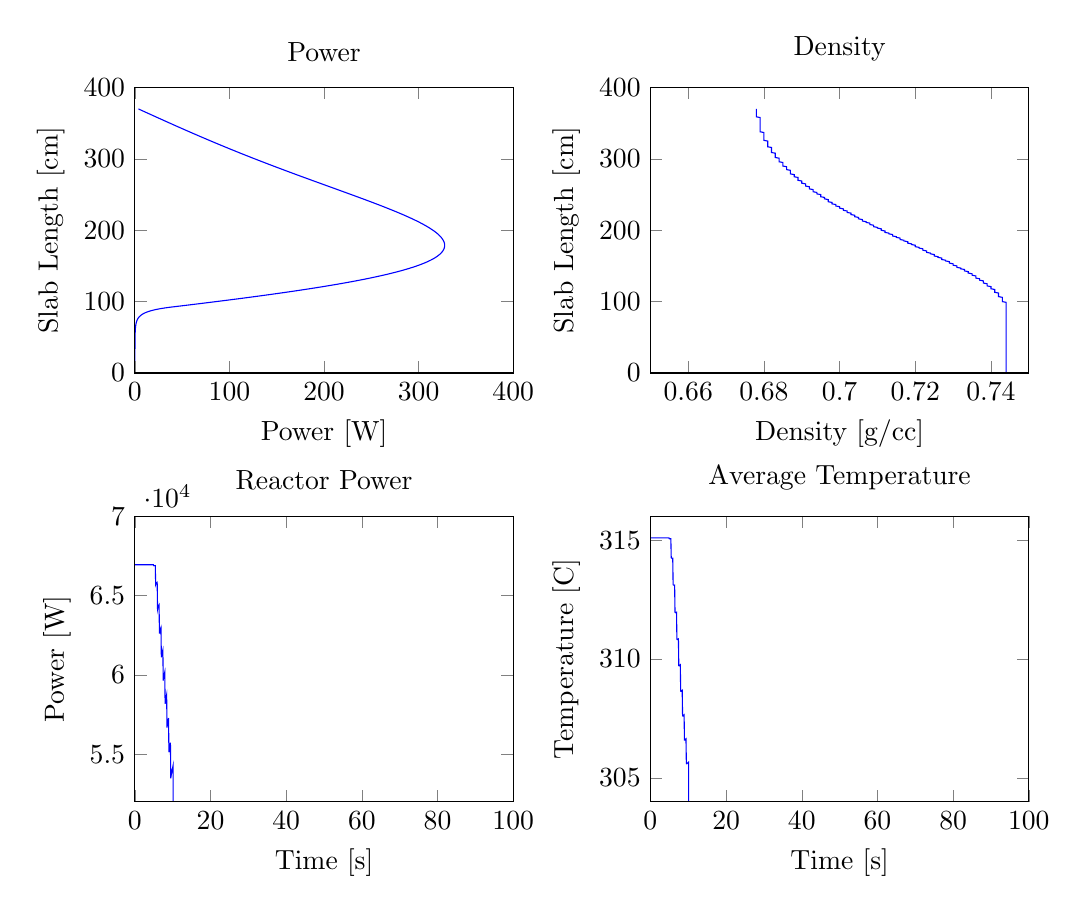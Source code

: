% This file was created by matlab2tikz v0.1.4.
% Copyright (c) 2008--2011, Nico Schlömer <nico.schloemer@gmail.com>
% All rights reserved.
% 
% The latest updates can be retrieved from
%   http://www.mathworks.com/matlabcentral/fileexchange/22022-matlab2tikz
% where you can also make suggestions and rate matlab2tikz.
% 
\begin{tikzpicture}

\begin{axis}[%
name=plot1,
scale only axis,
width=1.892in,
height=1.427in,
xmin=0, xmax=400,
ymin=0, ymax=400,
xlabel={Power [W]},
ylabel={Slab Length [cm]},
title={Power},
axis on top]
\addplot [
color=blue,
solid
]
coordinates{
 (0.003,1)(0.005,2)(0.007,3)(0.008,4)(0.01,5)(0.011,6)(0.013,7)(0.015,8)(0.017,9)(0.018,10)(0.02,11)(0.022,12)(0.024,13)(0.027,14)(0.029,15)(0.031,16)(0.033,17)(0.036,18)(0.038,19)(0.041,20)(0.044,21)(0.046,22)(0.049,23)(0.052,24)(0.056,25)(0.059,26)(0.062,27)(0.066,28)(0.07,29)(0.073,30)(0.078,31)(0.082,32)(0.086,33)(0.091,34)(0.096,35)(0.101,36)(0.106,37)(0.112,38)(0.118,39)(0.125,40)(0.131,41)(0.139,42)(0.146,43)(0.155,44)(0.163,45)(0.173,46)(0.183,47)(0.194,48)(0.207,49)(0.22,50)(0.234,51)(0.25,52)(0.268,53)(0.288,54)(0.31,55)(0.334,56)(0.362,57)(0.393,58)(0.428,59)(0.467,60)(0.513,61)(0.564,62)(0.624,63)(0.692,64)(0.77,65)(0.861,66)(0.965,67)(1.086,68)(1.227,69)(1.39,70)(1.58,71)(1.801,72)(2.059,73)(2.361,74)(2.713,75)(3.125,76)(3.607,77)(4.172,78)(4.834,79)(5.61,80)(6.52,81)(7.589,82)(8.843,83)(10.317,84)(12.047,85)(14.08,86)(16.47,87)(19.278,88)(22.579,89)(26.461,90)(31.026,91)(36.395,92)(42.708,93)(48.988,94)(55.233,95)(61.44,96)(67.607,97)(73.732,98)(79.813,99)(85.848,100)(91.835,101)(97.772,102)(103.658,103)(109.49,104)(115.266,105)(120.985,106)(126.645,107)(132.245,108)(137.782,109)(143.255,110)(148.663,111)(154.005,112)(159.277,113)(164.481,114)(169.613,115)(174.673,116)(179.659,117)(184.57,118)(189.406,119)(194.165,120)(198.846,121)(203.447,122)(207.969,123)(212.41,124)(216.77,125)(221.047,126)(225.242,127)(229.352,128)(233.379,129)(237.32,130)(241.177,131)(244.947,132)(248.632,133)(252.23,134)(255.741,135)(259.165,136)(262.502,137)(265.751,138)(268.914,139)(271.988,140)(274.975,141)(277.875,142)(280.687,143)(283.412,144)(286.05,145)(288.602,146)(291.066,147)(293.444,148)(295.737,149)(297.943,150)(300.065,151)(302.102,152)(304.054,153)(305.923,154)(307.708,155)(309.411,156)(311.032,157)(312.571,158)(314.03,159)(315.409,160)(316.708,161)(317.929,162)(319.072,163)(320.138,164)(321.128,165)(322.043,166)(322.883,167)(323.649,168)(324.343,169)(324.965,170)(325.516,171)(325.997,172)(326.409,173)(326.753,174)(327.03,175)(327.241,176)(327.387,177)(327.469,178)(327.487,179)(327.444,180)(327.339,181)(327.175,182)(326.952,183)(326.671,184)(326.333,185)(325.939,186)(325.49,187)(324.988,188)(324.433,189)(323.826,190)(323.169,191)(322.462,192)(321.707,193)(320.905,194)(320.056,195)(319.161,196)(318.223,197)(317.241,198)(316.217,199)(315.151,200)(314.045,201)(312.9,202)(311.717,203)(310.496,204)(309.239,205)(307.947,206)(306.62,207)(305.26,208)(303.867,209)(302.442,210)(300.987,211)(299.502,212)(297.989,213)(296.447,214)(294.878,215)(293.283,216)(291.662,217)(290.017,218)(288.348,219)(286.656,220)(284.942,221)(283.207,222)(281.451,223)(279.675,224)(277.881,225)(276.068,226)(274.237,227)(272.39,228)(270.526,229)(268.647,230)(266.753,231)(264.845,232)(262.924,233)(260.989,234)(259.043,235)(257.085,236)(255.116,237)(253.136,238)(251.147,239)(249.148,240)(247.141,241)(245.126,242)(243.102,243)(241.072,244)(239.035,245)(236.992,246)(234.944,247)(232.89,248)(230.831,249)(228.768,250)(226.701,251)(224.631,252)(222.558,253)(220.482,254)(218.404,255)(216.324,256)(214.242,257)(212.159,258)(210.076,259)(207.992,260)(205.907,261)(203.823,262)(201.74,263)(199.657,264)(197.575,265)(195.494,266)(193.415,267)(191.338,268)(189.263,269)(187.19,270)(185.12,271)(183.053,272)(180.988,273)(178.927,274)(176.869,275)(174.814,276)(172.763,277)(170.717,278)(168.674,279)(166.635,280)(164.601,281)(162.571,282)(160.546,283)(158.525,284)(156.51,285)(154.499,286)(152.493,287)(150.493,288)(148.498,289)(146.508,290)(144.524,291)(142.545,292)(140.571,293)(138.604,294)(136.641,295)(134.685,296)(132.735,297)(130.79,298)(128.851,299)(126.918,300)(124.991,301)(123.07,302)(121.154,303)(119.245,304)(117.341,305)(115.444,306)(113.552,307)(111.667,308)(109.787,309)(107.913,310)(106.045,311)(104.183,312)(102.327,313)(100.476,314)(98.631,315)(96.792,316)(94.959,317)(93.131,318)(91.309,319)(89.492,320)(87.681,321)(85.875,322)(84.074,323)(82.279,324)(80.489,325)(78.704,326)(76.924,327)(75.15,328)(73.38,329)(71.615,330)(69.854,331)(68.099,332)(66.348,333)(64.601,334)(62.859,335)(61.121,336)(59.388,337)(57.658,338)(55.933,339)(54.211,340)(52.493,341)(50.779,342)(49.069,343)(47.362,344)(45.659,345)(43.959,346)(42.262,347)(40.568,348)(38.877,349)(37.189,350)(35.504,351)(33.821,352)(32.141,353)(30.463,354)(28.787,355)(27.114,356)(25.443,357)(23.773,358)(22.105,359)(20.439,360)(18.775,361)(17.112,362)(15.45,363)(13.79,364)(12.13,365)(10.471,366)(8.814,367)(7.156,368)(5.5,369)(3.844,370) 
};

\end{axis}

\begin{axis}[%
name=plot2,
at=(plot1.right of south east), anchor=left of south west,
scale only axis,
width=1.892in,
height=1.427in,
xmin=0.65, xmax=0.75,
ymin=0, ymax=400,
xlabel={$\text{Density [g}/\text{cc]}$},
ylabel={Slab Length [cm]},
title={Density},
axis on top]
\addplot [
color=blue,
solid
]
coordinates{
 (0.744,1)(0.744,2)(0.744,3)(0.744,4)(0.744,5)(0.744,6)(0.744,7)(0.744,8)(0.744,9)(0.744,10)(0.744,11)(0.744,12)(0.744,13)(0.744,14)(0.744,15)(0.744,16)(0.744,17)(0.744,18)(0.744,19)(0.744,20)(0.744,21)(0.744,22)(0.744,23)(0.744,24)(0.744,25)(0.744,26)(0.744,27)(0.744,28)(0.744,29)(0.744,30)(0.744,31)(0.744,32)(0.744,33)(0.744,34)(0.744,35)(0.744,36)(0.744,37)(0.744,38)(0.744,39)(0.744,40)(0.744,41)(0.744,42)(0.744,43)(0.744,44)(0.744,45)(0.744,46)(0.744,47)(0.744,48)(0.744,49)(0.744,50)(0.744,51)(0.744,52)(0.744,53)(0.744,54)(0.744,55)(0.744,56)(0.744,57)(0.744,58)(0.744,59)(0.744,60)(0.744,61)(0.744,62)(0.744,63)(0.744,64)(0.744,65)(0.744,66)(0.744,67)(0.744,68)(0.744,69)(0.744,70)(0.744,71)(0.744,72)(0.744,73)(0.744,74)(0.744,75)(0.744,76)(0.744,77)(0.744,78)(0.744,79)(0.744,80)(0.744,81)(0.744,82)(0.744,83)(0.744,84)(0.744,85)(0.744,86)(0.744,87)(0.744,88)(0.744,89)(0.744,90)(0.744,91)(0.744,92)(0.744,93)(0.744,94)(0.744,95)(0.744,96)(0.744,97)(0.744,98)(0.744,99)(0.743,100)(0.743,101)(0.743,102)(0.743,103)(0.743,104)(0.743,105)(0.743,106)(0.742,107)(0.742,108)(0.742,109)(0.742,110)(0.742,111)(0.742,112)(0.741,113)(0.741,114)(0.741,115)(0.741,116)(0.741,117)(0.74,118)(0.74,119)(0.74,120)(0.74,121)(0.739,122)(0.739,123)(0.739,124)(0.739,125)(0.738,126)(0.738,127)(0.738,128)(0.738,129)(0.737,130)(0.737,131)(0.737,132)(0.736,133)(0.736,134)(0.736,135)(0.736,136)(0.735,137)(0.735,138)(0.735,139)(0.734,140)(0.734,141)(0.734,142)(0.733,143)(0.733,144)(0.733,145)(0.732,146)(0.732,147)(0.731,148)(0.731,149)(0.731,150)(0.73,151)(0.73,152)(0.73,153)(0.729,154)(0.729,155)(0.729,156)(0.728,157)(0.728,158)(0.727,159)(0.727,160)(0.727,161)(0.726,162)(0.726,163)(0.725,164)(0.725,165)(0.725,166)(0.724,167)(0.724,168)(0.723,169)(0.723,170)(0.723,171)(0.722,172)(0.722,173)(0.722,174)(0.721,175)(0.721,176)(0.72,177)(0.72,178)(0.72,179)(0.719,180)(0.719,181)(0.718,182)(0.718,183)(0.718,184)(0.717,185)(0.717,186)(0.716,187)(0.716,188)(0.716,189)(0.715,190)(0.715,191)(0.714,192)(0.714,193)(0.714,194)(0.713,195)(0.713,196)(0.712,197)(0.712,198)(0.712,199)(0.711,200)(0.711,201)(0.711,202)(0.71,203)(0.71,204)(0.709,205)(0.709,206)(0.709,207)(0.708,208)(0.708,209)(0.708,210)(0.707,211)(0.707,212)(0.706,213)(0.706,214)(0.706,215)(0.705,216)(0.705,217)(0.705,218)(0.704,219)(0.704,220)(0.704,221)(0.703,222)(0.703,223)(0.703,224)(0.702,225)(0.702,226)(0.702,227)(0.701,228)(0.701,229)(0.701,230)(0.7,231)(0.7,232)(0.7,233)(0.699,234)(0.699,235)(0.699,236)(0.698,237)(0.698,238)(0.698,239)(0.697,240)(0.697,241)(0.697,242)(0.697,243)(0.696,244)(0.696,245)(0.696,246)(0.695,247)(0.695,248)(0.695,249)(0.695,250)(0.694,251)(0.694,252)(0.694,253)(0.693,254)(0.693,255)(0.693,256)(0.693,257)(0.692,258)(0.692,259)(0.692,260)(0.692,261)(0.691,262)(0.691,263)(0.691,264)(0.691,265)(0.69,266)(0.69,267)(0.69,268)(0.69,269)(0.689,270)(0.689,271)(0.689,272)(0.689,273)(0.689,274)(0.688,275)(0.688,276)(0.688,277)(0.688,278)(0.687,279)(0.687,280)(0.687,281)(0.687,282)(0.687,283)(0.687,284)(0.686,285)(0.686,286)(0.686,287)(0.686,288)(0.686,289)(0.685,290)(0.685,291)(0.685,292)(0.685,293)(0.685,294)(0.685,295)(0.684,296)(0.684,297)(0.684,298)(0.684,299)(0.684,300)(0.684,301)(0.683,302)(0.683,303)(0.683,304)(0.683,305)(0.683,306)(0.683,307)(0.683,308)(0.682,309)(0.682,310)(0.682,311)(0.682,312)(0.682,313)(0.682,314)(0.682,315)(0.682,316)(0.681,317)(0.681,318)(0.681,319)(0.681,320)(0.681,321)(0.681,322)(0.681,323)(0.681,324)(0.681,325)(0.68,326)(0.68,327)(0.68,328)(0.68,329)(0.68,330)(0.68,331)(0.68,332)(0.68,333)(0.68,334)(0.68,335)(0.68,336)(0.68,337)(0.679,338)(0.679,339)(0.679,340)(0.679,341)(0.679,342)(0.679,343)(0.679,344)(0.679,345)(0.679,346)(0.679,347)(0.679,348)(0.679,349)(0.679,350)(0.679,351)(0.679,352)(0.679,353)(0.679,354)(0.679,355)(0.679,356)(0.679,357)(0.679,358)(0.678,359)(0.678,360)(0.678,361)(0.678,362)(0.678,363)(0.678,364)(0.678,365)(0.678,366)(0.678,367)(0.678,368)(0.678,369)(0.678,370) 
};

\end{axis}

\begin{axis}[%
name=plot4,
at=(plot2.below south west), anchor=above north west,
scale only axis,
width=1.892in,
height=1.427in,
xmin=0, xmax=100,
ymin=304, ymax=316,
xlabel={Time [s]},
ylabel={Temperature [C]},
title={Average Temperature},
axis on top]
\addplot [
color=blue,
solid
]
coordinates{
 (0,315.093)(0.1,315.093)(0.2,315.093)(0.3,315.093)(0.4,315.093)(0.5,315.093)(0.6,315.093)(0.7,315.093)(0.8,315.093)(0.9,315.093)(1,315.093)(1.1,315.093)(1.2,315.093)(1.3,315.093)(1.4,315.093)(1.5,315.093)(1.6,315.093)(1.7,315.093)(1.8,315.093)(1.9,315.093)(2,315.093)(2.1,315.093)(2.2,315.093)(2.3,315.093)(2.4,315.093)(2.5,315.093)(2.6,315.093)(2.7,315.093)(2.8,315.093)(2.9,315.093)(3,315.093)(3.1,315.093)(3.2,315.093)(3.3,315.093)(3.4,315.093)(3.5,315.093)(3.6,315.093)(3.7,315.093)(3.8,315.093)(3.9,315.093)(4,315.093)(4.1,315.093)(4.2,315.093)(4.3,315.093)(4.4,315.093)(4.5,315.093)(4.6,315.093)(4.7,315.093)(4.8,315.093)(4.9,315.093)(5,315.055)(5.1,315.054)(5.2,315.054)(5.3,315.054)(5.4,315.054)(5.5,314.255)(5.6,314.239)(5.7,314.237)(5.8,314.236)(5.9,314.236)(6,313.123)(6.1,313.104)(6.2,313.105)(6.3,313.107)(6.4,313.108)(6.5,311.965)(6.6,311.95)(6.7,311.955)(6.8,311.961)(6.9,311.967)(7,310.826)(7.1,310.815)(7.2,310.825)(7.3,310.835)(7.4,310.845)(7.5,309.719)(7.6,309.712)(7.7,309.725)(7.8,309.738)(7.9,309.752)(8,308.645)(8.1,308.642)(8.2,308.657)(8.3,308.672)(8.4,308.687)(8.5,307.604)(8.6,307.601)(8.7,307.617)(8.8,307.633)(8.9,307.649)(9,306.589)(9.1,306.587)(9.2,306.603)(9.3,306.618)(9.4,306.634)(9.5,305.597)(9.6,305.594)(9.7,305.608)(9.8,305.622)(9.9,305.636)(10,305.65)(10.1,305.664)(10.199,2.164) 
};

\end{axis}

\begin{axis}[%
at=(plot4.left of south west), anchor=right of south east,
scale only axis,
width=1.892in,
height=1.427in,
xmin=0, xmax=100,
ymin=52000, ymax=70000,
xlabel={Time [s]},
ylabel={Power [W]},
title={Reactor Power},
axis on top]
\addplot [
color=blue,
solid
]
coordinates{
 (0,66945.4)(0.1,66945.4)(0.2,66945.4)(0.3,66945.4)(0.4,66945.4)(0.5,66945.4)(0.6,66945.4)(0.7,66945.4)(0.8,66945.4)(0.9,66945.4)(1,66945.4)(1.1,66945.4)(1.2,66945.4)(1.3,66945.4)(1.4,66945.4)(1.5,66945.4)(1.6,66945.4)(1.7,66945.4)(1.8,66945.4)(1.9,66945.4)(2,66945.4)(2.1,66945.4)(2.2,66945.4)(2.3,66945.4)(2.4,66945.4)(2.5,66945.4)(2.6,66945.4)(2.7,66945.4)(2.8,66945.4)(2.9,66945.4)(3,66945.4)(3.1,66945.4)(3.2,66945.4)(3.3,66945.4)(3.4,66945.4)(3.5,66945.4)(3.6,66945.4)(3.7,66945.4)(3.8,66945.4)(3.9,66945.4)(4,66945.4)(4.1,66945.4)(4.2,66945.4)(4.3,66945.4)(4.4,66945.4)(4.5,66945.4)(4.6,66945.4)(4.7,66945.4)(4.8,66945.4)(4.9,66945.4)(5,66890.2)(5.1,66893.5)(5.2,66894.4)(5.3,66895.2)(5.4,66896)(5.5,65709.4)(5.6,65782.5)(5.7,65802.9)(5.8,65821.9)(5.9,65840.6)(6,64146.9)(6.1,64270.5)(6.2,64319.5)(6.3,64366.1)(6.4,64411.6)(6.5,62609.2)(6.6,62762.8)(6.7,62839.7)(6.8,62913)(6.9,62984.3)(7,61110.9)(7.1,61287.8)(7.2,61388.1)(7.3,61484.1)(7.4,61577)(7.5,59640.4)(7.6,59833.7)(7.7,59951.9)(7.8,60065.1)(7.9,60174.5)(8,58173.5)(8.1,58376.5)(8.2,58506.6)(8.3,58631.1)(8.4,58751.5)(8.5,56679.5)(8.6,56885.5)(8.7,57021.6)(8.8,57151.9)(8.9,57277.8)(9,55124.5)(9.1,55327.3)(9.2,55463.7)(9.3,55594.3)(9.4,55720.6)(9.5,53473.4)(9.6,53666.8)(9.7,53798.2)(9.8,53924.2)(9.9,54046)(10,54163.8)(10.1,54277.6)(10.196,2278.1) 
};

\end{axis}
\end{tikzpicture}
